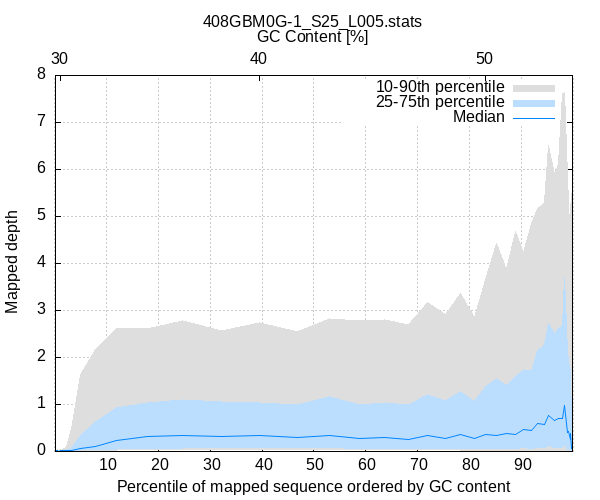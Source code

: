 
            set terminal png size 600,500 truecolor
            set output "408GBM0G-1_S25_L005-gc-depth.png"
            set grid xtics ytics y2tics back lc rgb "#cccccc"
            set ylabel "Mapped depth"
            set xlabel "Percentile of mapped sequence ordered by GC content"
            set x2label "GC Content [%]"
            set title "408GBM0G-1_S25_L005.stats" noenhanced
            set x2tics ("30" 1.014,"40" 39.498,"50" 83.131)
            set xtics nomirror
            set xrange [0.1:99.9]

            plot '-' using 1:2:3 with filledcurve lt 1 lc rgb "#dedede" t '10-90th percentile' , \
                 '-' using 1:2:3 with filledcurve lt 1 lc rgb "#bbdeff" t '25-75th percentile' , \
                 '-' using 1:2 with lines lc rgb "#0084ff" t 'Median'
        0.003	0.000	0.000
0.004	0.007	0.007
0.006	0.004	0.004
0.008	0.007	0.007
0.013	0.004	0.004
0.022	0.004	0.026
0.024	0.007	0.150
0.036	0.004	0.015
0.039	0.004	0.064
0.046	0.004	0.007
0.048	0.007	0.007
0.055	0.004	0.011
0.062	0.004	0.011
0.065	0.004	0.004
0.067	0.004	0.004
0.074	0.004	0.015
0.079	0.004	0.007
0.080	0.023	0.023
0.088	0.004	0.030
0.093	0.004	0.112
0.103	0.004	0.060
0.113	0.007	0.038
0.142	0.004	0.015
0.166	0.004	0.015
0.227	0.004	0.023
0.267	0.007	0.029
0.390	0.007	0.023
0.495	0.007	0.038
0.765	0.007	0.030
1.014	0.007	0.052
1.565	0.007	0.058
2.159	0.007	0.112
3.230	0.007	0.492
4.898	0.007	1.631
7.824	0.007	2.176
11.870	0.015	2.619
17.820	0.015	2.624
24.672	0.023	2.786
32.057	0.015	2.573
39.498	0.023	2.749
46.800	0.015	2.545
53.007	0.023	2.824
58.822	0.015	2.797
63.692	0.015	2.813
68.276	0.015	2.703
71.982	0.023	3.161
75.321	0.011	2.906
78.232	0.015	3.358
80.926	0.007	2.858
83.131	0.015	3.658
85.273	0.007	4.431
87.162	0.015	3.875
88.900	0.007	4.680
90.386	0.015	4.237
91.957	0.007	4.849
93.230	0.015	5.160
94.447	0.007	5.306
95.360	0.023	6.510
96.373	0.007	5.893
97.182	0.007	6.127
97.893	0.007	7.620
98.420	0.023	7.648
98.882	0.007	5.848
99.176	0.007	5.256
99.430	0.007	4.452
99.587	0.015	5.278
99.704	0.007	4.518
99.780	0.004	5.489
99.849	0.004	1.318
99.881	0.007	3.289
99.904	0.007	0.415
99.925	0.004	0.427
99.940	0.007	91.485
99.950	0.007	0.435
99.956	0.034	11.917
99.968	0.004	117.759
99.980	0.007	19.298
99.983	0.007	0.244
99.987	0.007	0.142
99.991	0.004	0.007
99.994	0.007	0.007
99.996	0.007	0.045
100.000	0.004	0.007
end
0.003	0.000	0.000
0.004	0.007	0.007
0.006	0.004	0.004
0.008	0.007	0.007
0.013	0.004	0.004
0.022	0.004	0.004
0.024	0.007	0.150
0.036	0.004	0.015
0.039	0.004	0.064
0.046	0.004	0.006
0.048	0.007	0.007
0.055	0.004	0.011
0.062	0.004	0.006
0.065	0.004	0.004
0.067	0.004	0.004
0.074	0.004	0.013
0.079	0.004	0.007
0.080	0.023	0.023
0.088	0.004	0.016
0.093	0.004	0.095
0.103	0.007	0.007
0.113	0.007	0.021
0.142	0.007	0.007
0.166	0.004	0.015
0.227	0.007	0.015
0.267	0.007	0.023
0.390	0.007	0.015
0.495	0.007	0.023
0.765	0.007	0.015
1.014	0.007	0.030
1.565	0.007	0.030
2.159	0.007	0.045
3.230	0.007	0.086
4.898	0.023	0.330
7.824	0.023	0.639
11.870	0.045	0.926
17.820	0.052	1.035
24.672	0.070	1.110
32.057	0.060	1.056
39.498	0.075	1.051
46.800	0.060	0.994
53.007	0.075	1.163
58.822	0.052	1.001
63.692	0.060	1.050
68.276	0.045	1.001
71.982	0.068	1.215
75.321	0.041	1.095
78.232	0.051	1.275
80.926	0.041	1.070
83.131	0.068	1.384
85.273	0.038	1.553
87.162	0.056	1.413
88.900	0.041	1.605
90.386	0.075	1.755
91.957	0.052	1.716
93.230	0.075	2.149
94.447	0.068	2.273
95.360	0.135	2.715
96.373	0.068	2.505
97.182	0.069	2.625
97.893	0.080	2.678
98.420	0.150	3.697
98.882	0.015	2.122
99.176	0.030	1.934
99.430	0.015	1.653
99.587	0.045	1.747
99.704	0.007	0.566
99.780	0.007	0.657
99.849	0.007	0.122
99.881	0.007	0.924
99.904	0.007	0.198
99.925	0.007	0.165
99.940	0.011	0.162
99.950	0.018	0.149
99.956	0.051	9.179
99.968	0.013	6.142
99.980	0.007	4.179
99.983	0.007	0.244
99.987	0.007	0.142
99.991	0.004	0.007
99.994	0.007	0.007
99.996	0.007	0.045
100.000	0.004	0.007
end
0.003	0.000
0.004	0.007
0.006	0.004
0.008	0.007
0.013	0.004
0.022	0.004
0.024	0.079
0.036	0.004
0.039	0.011
0.046	0.004
0.048	0.007
0.055	0.007
0.062	0.004
0.065	0.004
0.067	0.004
0.074	0.004
0.079	0.004
0.080	0.023
0.088	0.007
0.093	0.023
0.103	0.007
0.113	0.009
0.142	0.007
0.166	0.007
0.227	0.007
0.267	0.015
0.390	0.007
0.495	0.011
0.765	0.007
1.014	0.015
1.565	0.015
2.159	0.023
3.230	0.023
4.898	0.060
7.824	0.105
11.870	0.225
17.820	0.315
24.672	0.334
32.057	0.322
39.498	0.330
46.800	0.308
53.007	0.330
58.822	0.274
63.692	0.308
68.276	0.259
71.982	0.330
75.321	0.281
78.232	0.356
80.926	0.278
83.131	0.360
85.273	0.349
87.162	0.375
88.900	0.356
90.386	0.472
91.957	0.450
93.230	0.596
94.447	0.566
95.360	0.765
96.373	0.652
97.182	0.694
97.893	0.709
98.420	0.975
98.882	0.396
99.176	0.428
99.430	0.262
99.587	0.382
99.704	0.068
99.780	0.086
99.849	0.034
99.881	0.139
99.904	0.066
99.925	0.019
99.940	0.069
99.950	0.052
99.956	0.533
99.968	0.077
99.980	0.007
99.983	0.023
99.987	0.007
99.991	0.004
99.994	0.007
99.996	0.026
100.000	0.007
end

